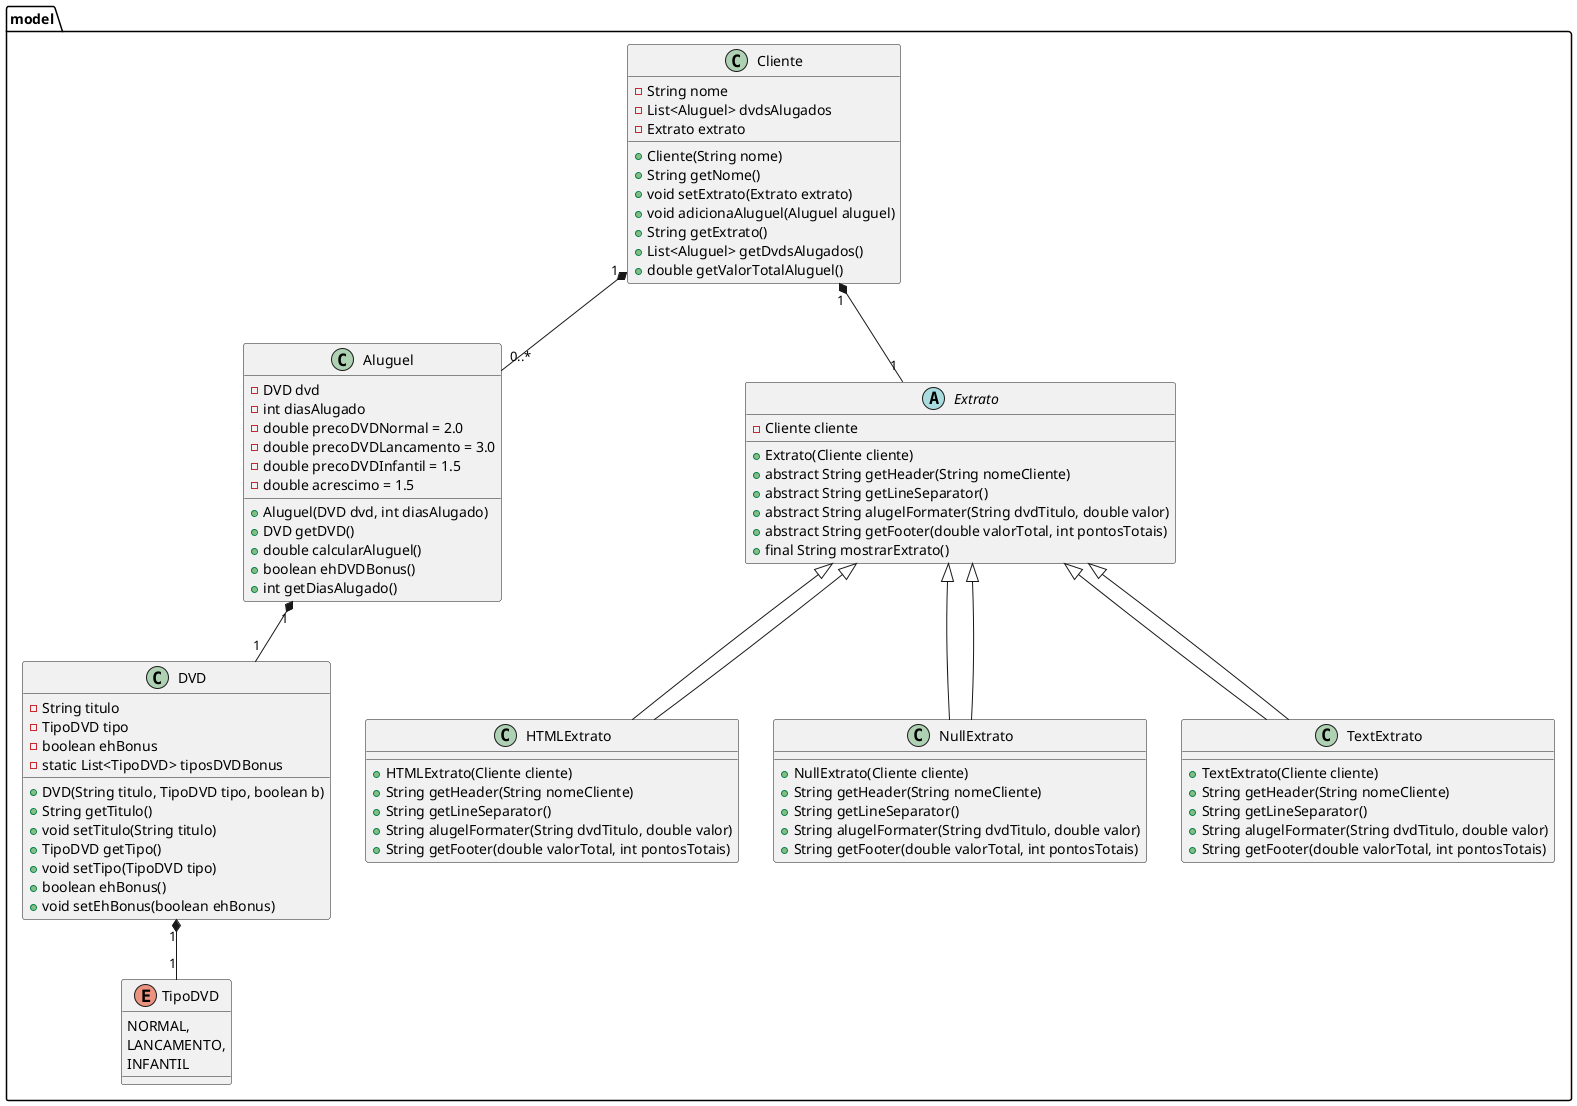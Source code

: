 @startuml

package model {

    class Aluguel {
        - DVD dvd
        - int diasAlugado
        - double precoDVDNormal = 2.0
        - double precoDVDLancamento = 3.0
        - double precoDVDInfantil = 1.5
        - double acrescimo = 1.5
        + Aluguel(DVD dvd, int diasAlugado)
        + DVD getDVD()
        + double calcularAluguel()
        + boolean ehDVDBonus()
        + int getDiasAlugado()
    }

    class Cliente {
        - String nome
        - List<Aluguel> dvdsAlugados
        - Extrato extrato
        + Cliente(String nome)
        + String getNome()
        + void setExtrato(Extrato extrato)
        + void adicionaAluguel(Aluguel aluguel)
        + String getExtrato()
        + List<Aluguel> getDvdsAlugados()
        + double getValorTotalAluguel()
    }

    class DVD {
        - String titulo
        - TipoDVD tipo
        - boolean ehBonus
        - static List<TipoDVD> tiposDVDBonus
        + DVD(String titulo, TipoDVD tipo, boolean b)
        + String getTitulo()
        + void setTitulo(String titulo)
        + TipoDVD getTipo()
        + void setTipo(TipoDVD tipo)
        + boolean ehBonus()
        + void setEhBonus(boolean ehBonus)
    }

    abstract class Extrato {
        - Cliente cliente
        + Extrato(Cliente cliente)
        + abstract String getHeader(String nomeCliente)
        + abstract String getLineSeparator()
        + abstract String alugelFormater(String dvdTitulo, double valor)
        + abstract String getFooter(double valorTotal, int pontosTotais)
        + final String mostrarExtrato()
    }

    class HTMLExtrato extends Extrato {
        + HTMLExtrato(Cliente cliente)
        + String getHeader(String nomeCliente)
        + String getLineSeparator()
        + String alugelFormater(String dvdTitulo, double valor)
        + String getFooter(double valorTotal, int pontosTotais)
    }

    class NullExtrato extends Extrato {
        + NullExtrato(Cliente cliente)
        + String getHeader(String nomeCliente)
        + String getLineSeparator()
        + String alugelFormater(String dvdTitulo, double valor)
        + String getFooter(double valorTotal, int pontosTotais)
    }

    class TextExtrato extends Extrato {
        + TextExtrato(Cliente cliente)
        + String getHeader(String nomeCliente)
        + String getLineSeparator()
        + String alugelFormater(String dvdTitulo, double valor)
        + String getFooter(double valorTotal, int pontosTotais)
    }

    enum TipoDVD {
        NORMAL,
        LANCAMENTO,
        INFANTIL
    }

    Cliente "1" *-- "0..*" Aluguel
    Cliente "1" *-- "1" Extrato
    Aluguel "1" *-- "1" DVD
    DVD "1" *-- "1" TipoDVD
    Extrato <|-- HTMLExtrato
    Extrato <|-- NullExtrato
    Extrato <|-- TextExtrato
}

@enduml

